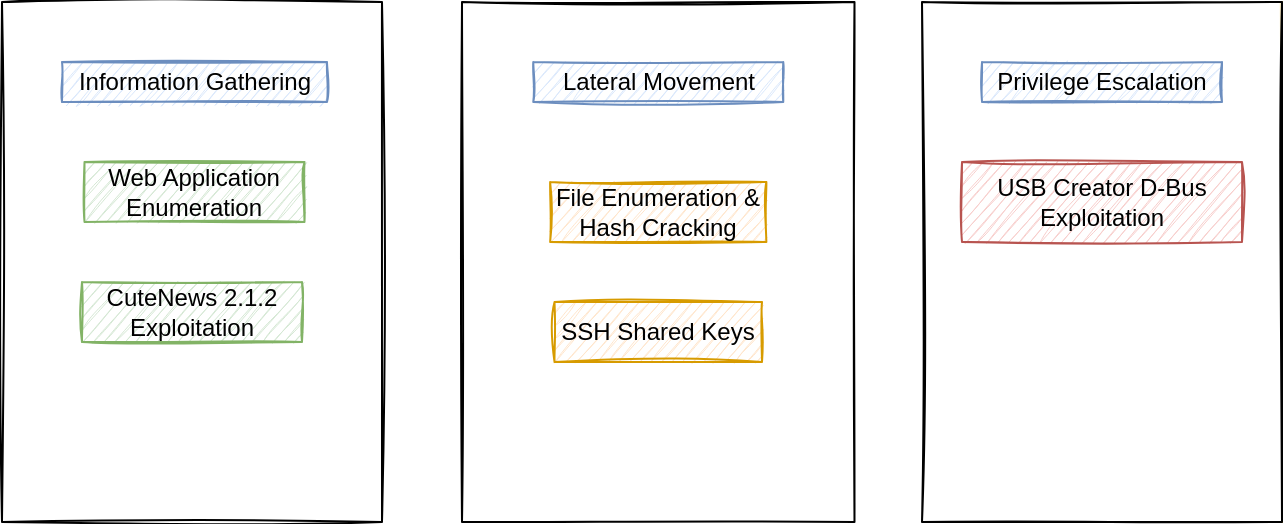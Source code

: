 <mxfile version="14.4.3" type="device"><diagram id="VQJLcb03J9cc_0RmlfgN" name="Page-1"><mxGraphModel dx="868" dy="488" grid="1" gridSize="10" guides="1" tooltips="1" connect="1" arrows="1" fold="1" page="1" pageScale="1" pageWidth="850" pageHeight="1100" math="0" shadow="0"><root><mxCell id="0"/><mxCell id="1" parent="0"/><mxCell id="QHVISMD7rNsRDA-Nq2bj-33" value="" style="group;fillColor=#fff2cc;strokeColor=#d6b656;container=0;" parent="1" vertex="1" connectable="0"><mxGeometry x="570" y="40" width="180" height="260" as="geometry"/></mxCell><mxCell id="QHVISMD7rNsRDA-Nq2bj-26" value="" style="rounded=0;whiteSpace=wrap;html=1;sketch=1;strokeColor=#000000;" parent="1" vertex="1"><mxGeometry x="570" y="40" width="180" height="260" as="geometry"/></mxCell><mxCell id="QHVISMD7rNsRDA-Nq2bj-17" value="Privilege Escalation" style="text;html=1;fillColor=#dae8fc;align=center;verticalAlign=middle;whiteSpace=wrap;rounded=0;sketch=1;strokeColor=#6c8ebf;" parent="1" vertex="1"><mxGeometry x="600" y="70" width="120" height="20" as="geometry"/></mxCell><mxCell id="QHVISMD7rNsRDA-Nq2bj-21" value="USB Creator D-Bus Exploitation" style="text;html=1;fillColor=#f8cecc;align=center;verticalAlign=middle;whiteSpace=wrap;rounded=0;sketch=1;strokeColor=#b85450;" parent="1" vertex="1"><mxGeometry x="590" y="120" width="140" height="40" as="geometry"/></mxCell><mxCell id="QHVISMD7rNsRDA-Nq2bj-32" value="" style="group" parent="1" vertex="1" connectable="0"><mxGeometry x="340" y="40" width="196.25" height="260" as="geometry"/></mxCell><mxCell id="QHVISMD7rNsRDA-Nq2bj-25" value="" style="rounded=0;whiteSpace=wrap;html=1;sketch=1;strokeColor=#000000;" parent="QHVISMD7rNsRDA-Nq2bj-32" vertex="1"><mxGeometry width="196.25" height="260" as="geometry"/></mxCell><mxCell id="QHVISMD7rNsRDA-Nq2bj-16" value="Lateral Movement" style="text;html=1;fillColor=#dae8fc;align=center;verticalAlign=middle;whiteSpace=wrap;rounded=0;sketch=1;strokeColor=#6c8ebf;" parent="QHVISMD7rNsRDA-Nq2bj-32" vertex="1"><mxGeometry x="35.63" y="30" width="125" height="20" as="geometry"/></mxCell><mxCell id="QHVISMD7rNsRDA-Nq2bj-18" value="SSH Shared Keys" style="text;html=1;fillColor=#ffe6cc;align=center;verticalAlign=middle;whiteSpace=wrap;rounded=0;sketch=1;strokeColor=#d79b00;" parent="QHVISMD7rNsRDA-Nq2bj-32" vertex="1"><mxGeometry x="46.26" y="150" width="103.75" height="30" as="geometry"/></mxCell><mxCell id="QHVISMD7rNsRDA-Nq2bj-19" value="File Enumeration &amp;amp; Hash Cracking" style="text;html=1;fillColor=#ffe6cc;align=center;verticalAlign=middle;whiteSpace=wrap;rounded=0;sketch=1;strokeColor=#d79b00;" parent="QHVISMD7rNsRDA-Nq2bj-32" vertex="1"><mxGeometry x="44.07" y="90" width="108.12" height="30" as="geometry"/></mxCell><mxCell id="QHVISMD7rNsRDA-Nq2bj-24" value="" style="rounded=0;whiteSpace=wrap;html=1;sketch=1;strokeColor=#000000;" parent="1" vertex="1"><mxGeometry x="110" y="40" width="190" height="260" as="geometry"/></mxCell><mxCell id="QHVISMD7rNsRDA-Nq2bj-8" value="Web Application Enumeration" style="text;html=1;fillColor=#d5e8d4;align=center;verticalAlign=middle;whiteSpace=wrap;rounded=0;sketch=1;strokeColor=#82b366;" parent="1" vertex="1"><mxGeometry x="151.25" y="120" width="110" height="30" as="geometry"/></mxCell><mxCell id="QHVISMD7rNsRDA-Nq2bj-9" value="CuteNews 2.1.2 Exploitation" style="text;html=1;fillColor=#d5e8d4;align=center;verticalAlign=middle;whiteSpace=wrap;rounded=0;sketch=1;strokeColor=#82b366;" parent="1" vertex="1"><mxGeometry x="150" y="180" width="110" height="30" as="geometry"/></mxCell><mxCell id="QHVISMD7rNsRDA-Nq2bj-10" style="edgeStyle=orthogonalEdgeStyle;rounded=0;orthogonalLoop=1;jettySize=auto;html=1;exitX=0.5;exitY=1;exitDx=0;exitDy=0;" parent="1" source="QHVISMD7rNsRDA-Nq2bj-8" target="QHVISMD7rNsRDA-Nq2bj-8" edge="1"><mxGeometry relative="1" as="geometry"/></mxCell><mxCell id="QHVISMD7rNsRDA-Nq2bj-15" value="Information Gathering" style="text;html=1;fillColor=#dae8fc;align=center;verticalAlign=middle;whiteSpace=wrap;rounded=0;sketch=1;strokeColor=#6c8ebf;" parent="1" vertex="1"><mxGeometry x="140" y="70" width="132.5" height="20" as="geometry"/></mxCell></root></mxGraphModel></diagram></mxfile>